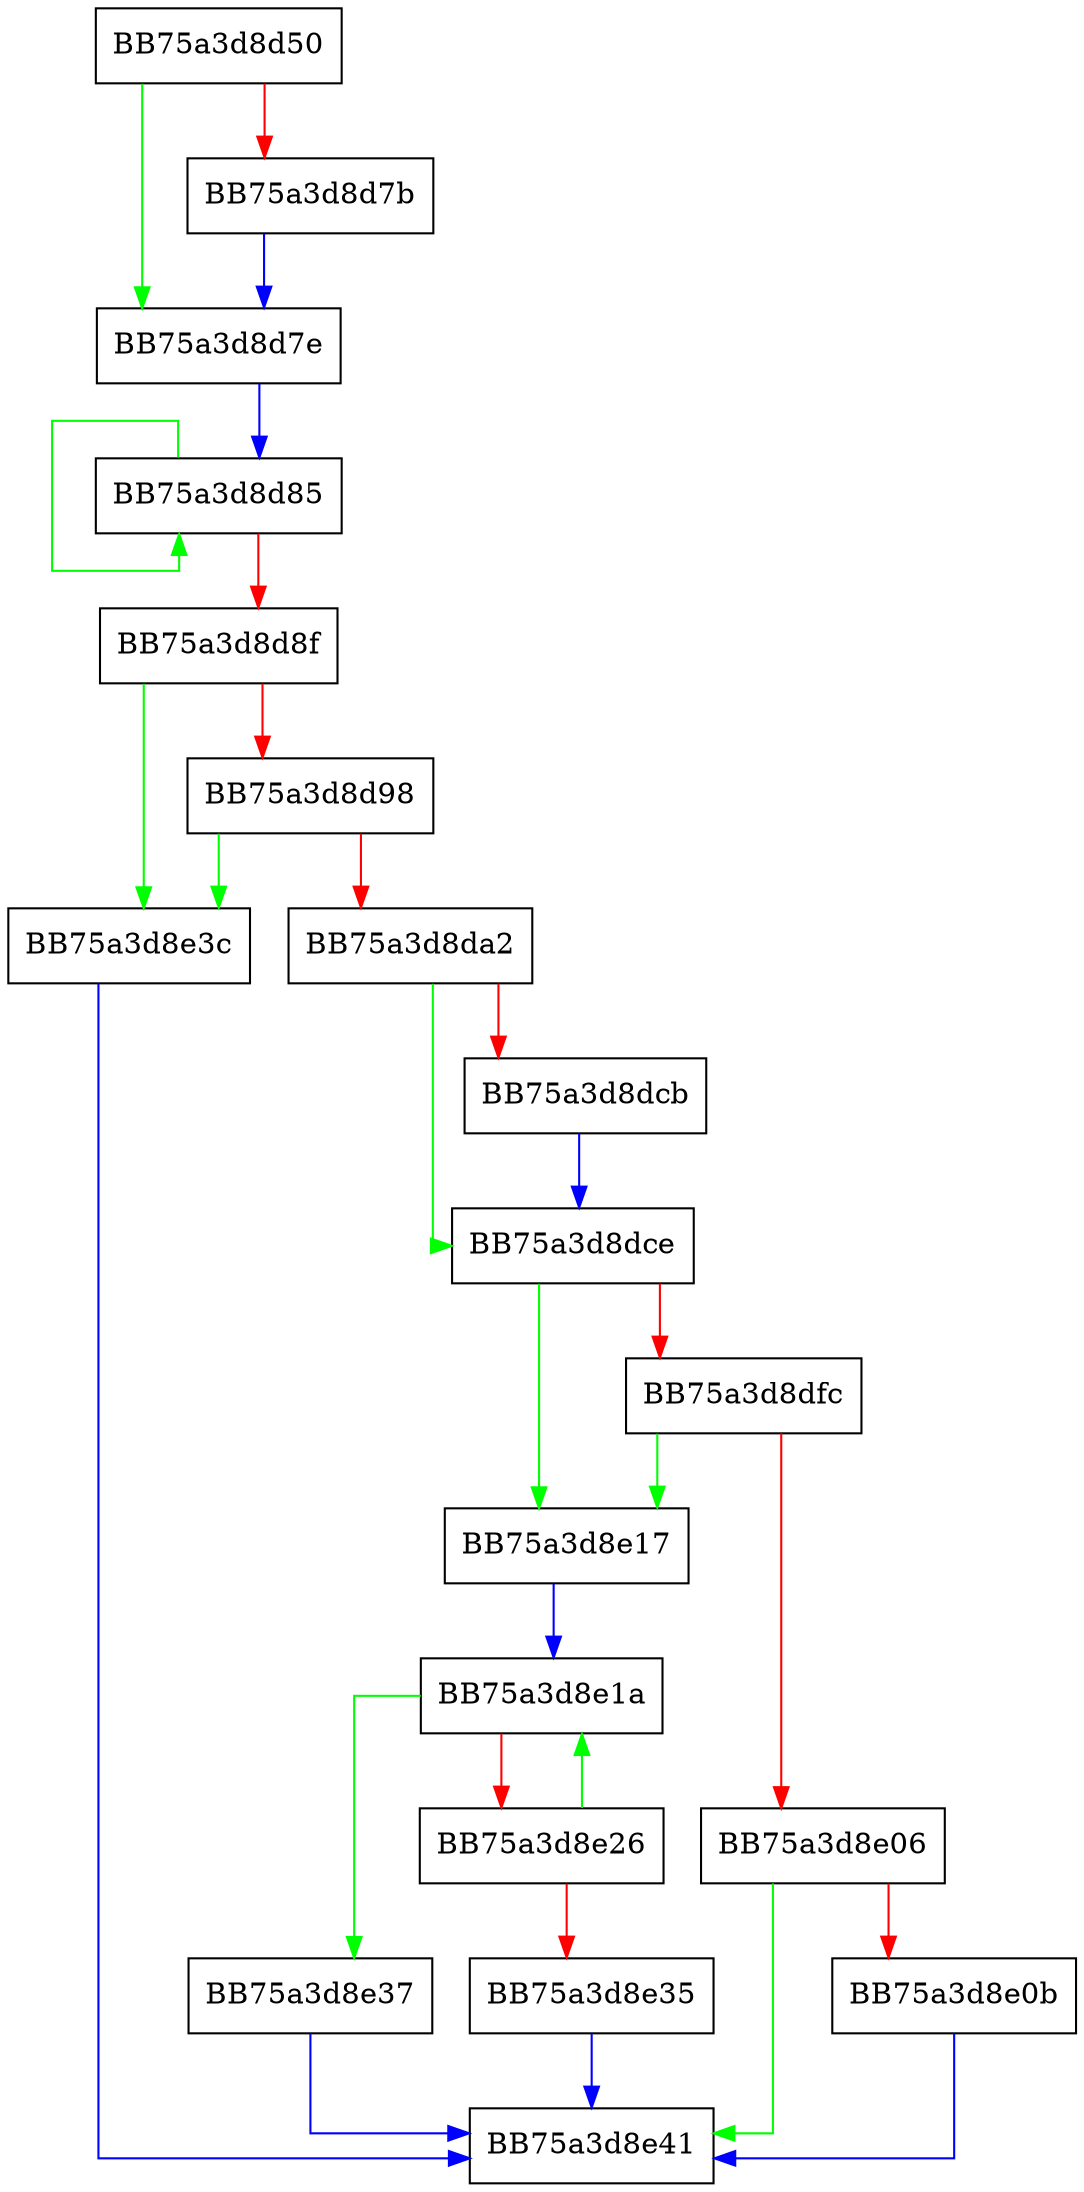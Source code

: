 digraph _Open_dir {
  node [shape="box"];
  graph [splines=ortho];
  BB75a3d8d50 -> BB75a3d8d7e [color="green"];
  BB75a3d8d50 -> BB75a3d8d7b [color="red"];
  BB75a3d8d7b -> BB75a3d8d7e [color="blue"];
  BB75a3d8d7e -> BB75a3d8d85 [color="blue"];
  BB75a3d8d85 -> BB75a3d8d85 [color="green"];
  BB75a3d8d85 -> BB75a3d8d8f [color="red"];
  BB75a3d8d8f -> BB75a3d8e3c [color="green"];
  BB75a3d8d8f -> BB75a3d8d98 [color="red"];
  BB75a3d8d98 -> BB75a3d8e3c [color="green"];
  BB75a3d8d98 -> BB75a3d8da2 [color="red"];
  BB75a3d8da2 -> BB75a3d8dce [color="green"];
  BB75a3d8da2 -> BB75a3d8dcb [color="red"];
  BB75a3d8dcb -> BB75a3d8dce [color="blue"];
  BB75a3d8dce -> BB75a3d8e17 [color="green"];
  BB75a3d8dce -> BB75a3d8dfc [color="red"];
  BB75a3d8dfc -> BB75a3d8e17 [color="green"];
  BB75a3d8dfc -> BB75a3d8e06 [color="red"];
  BB75a3d8e06 -> BB75a3d8e41 [color="green"];
  BB75a3d8e06 -> BB75a3d8e0b [color="red"];
  BB75a3d8e0b -> BB75a3d8e41 [color="blue"];
  BB75a3d8e17 -> BB75a3d8e1a [color="blue"];
  BB75a3d8e1a -> BB75a3d8e37 [color="green"];
  BB75a3d8e1a -> BB75a3d8e26 [color="red"];
  BB75a3d8e26 -> BB75a3d8e1a [color="green"];
  BB75a3d8e26 -> BB75a3d8e35 [color="red"];
  BB75a3d8e35 -> BB75a3d8e41 [color="blue"];
  BB75a3d8e37 -> BB75a3d8e41 [color="blue"];
  BB75a3d8e3c -> BB75a3d8e41 [color="blue"];
}